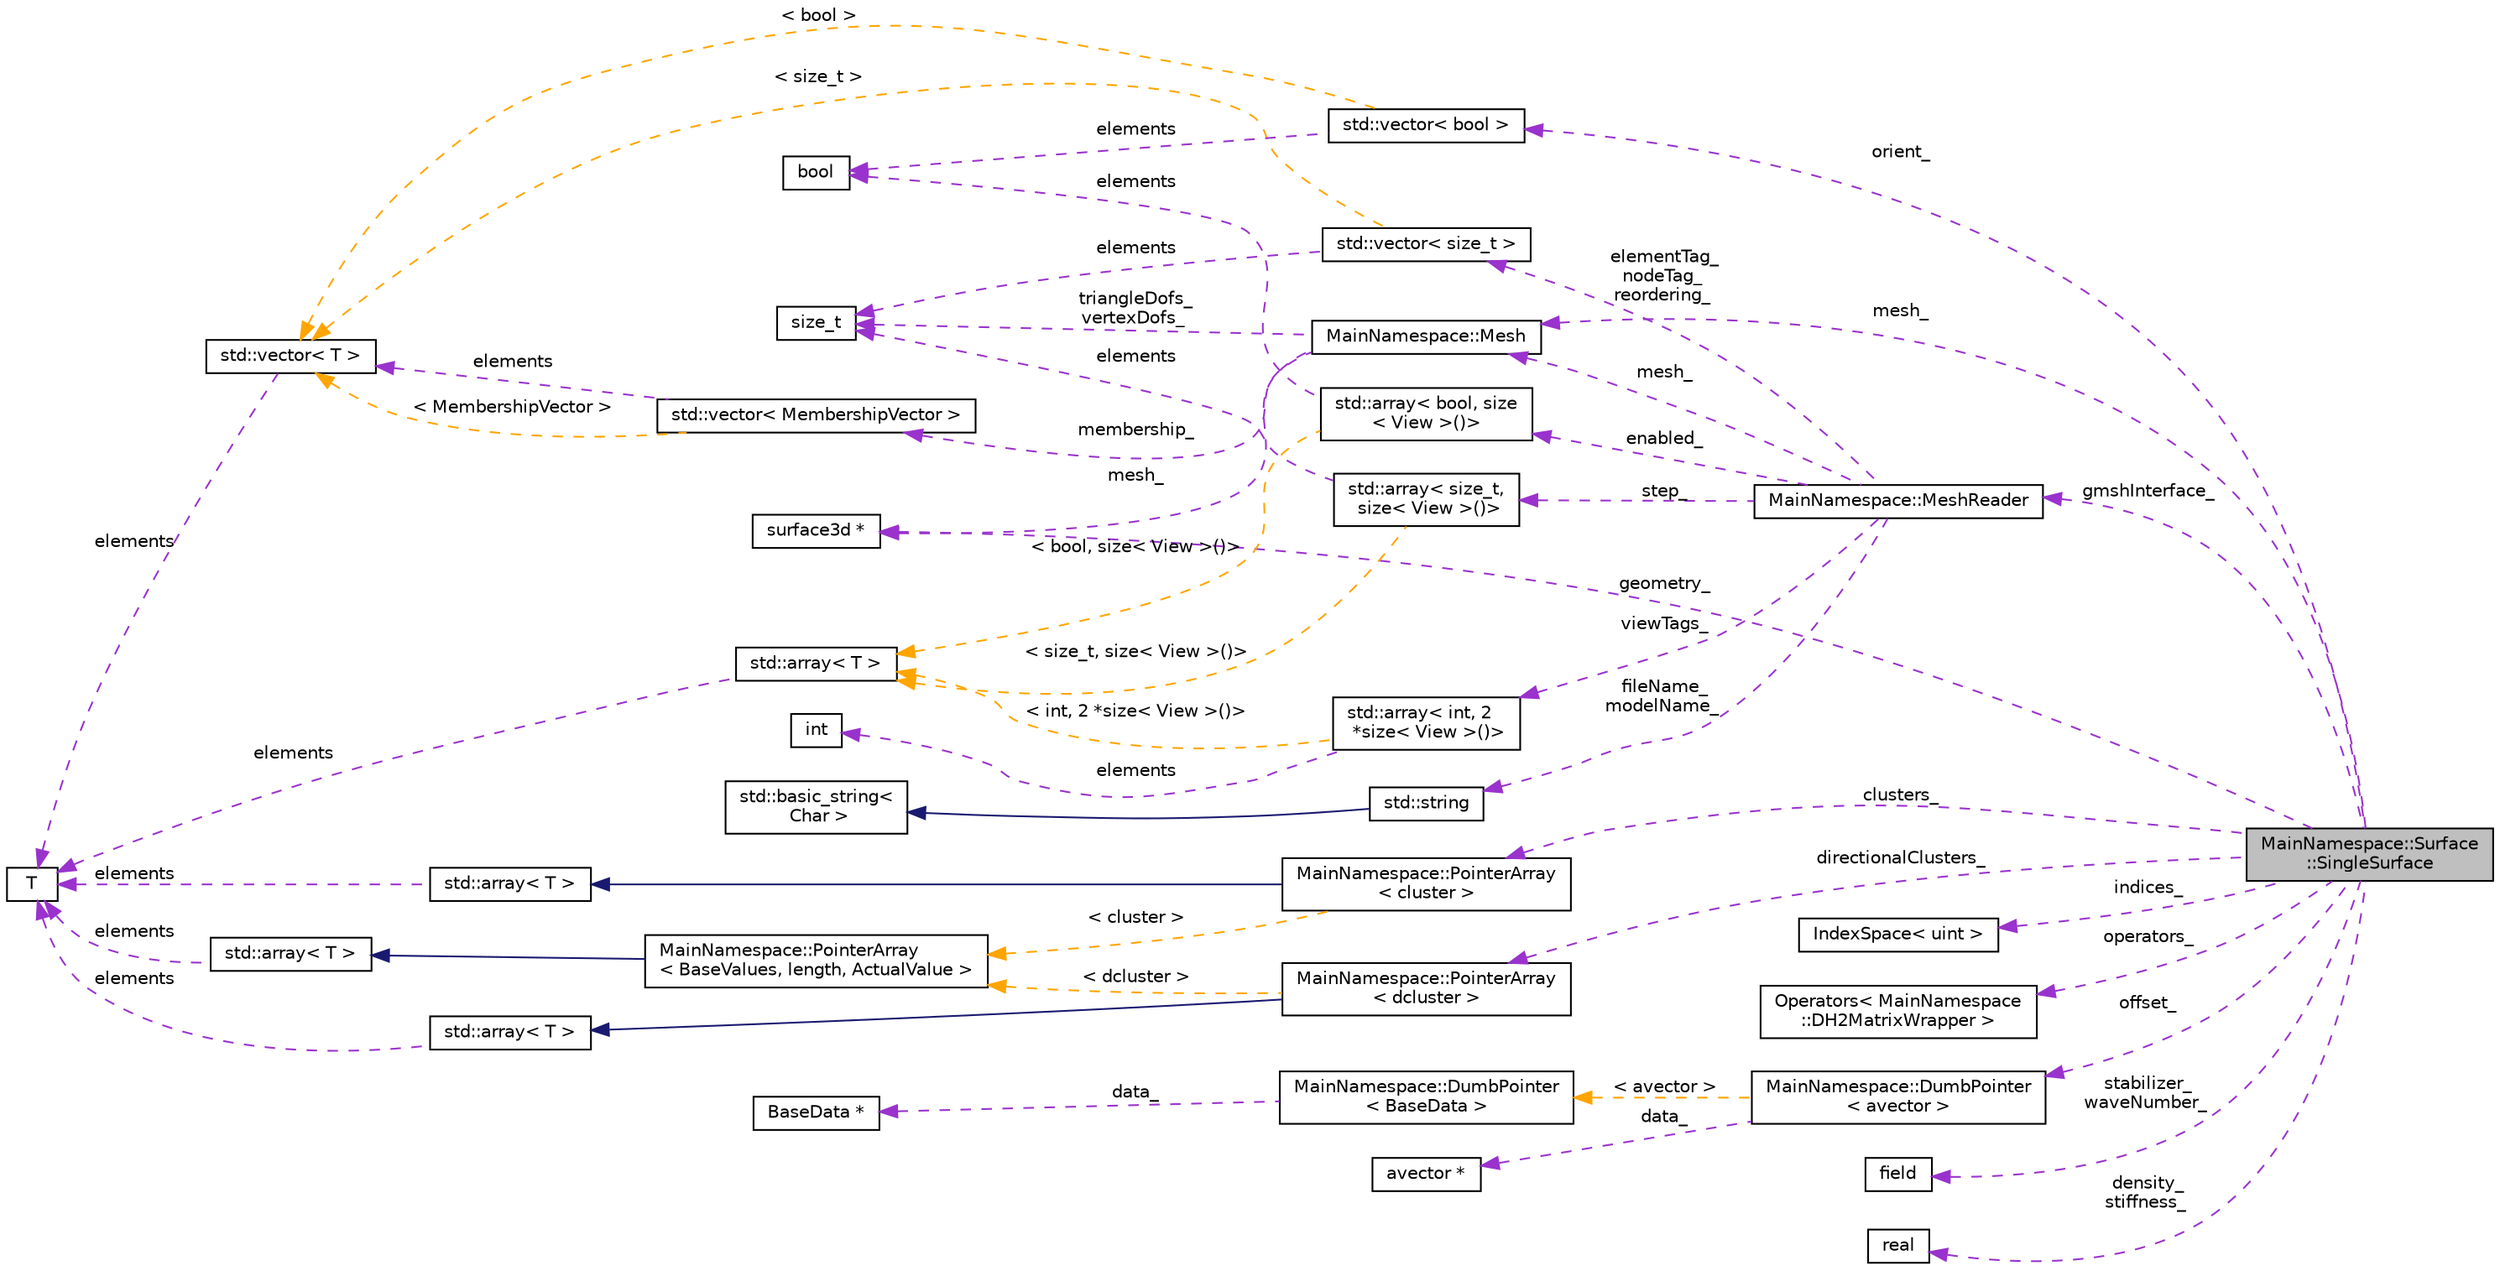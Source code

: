 digraph "MainNamespace::Surface::SingleSurface"
{
 // INTERACTIVE_SVG=YES
 // LATEX_PDF_SIZE
  edge [fontname="Helvetica",fontsize="10",labelfontname="Helvetica",labelfontsize="10"];
  node [fontname="Helvetica",fontsize="10",shape=record];
  rankdir="LR";
  Node1 [label="MainNamespace::Surface\l::SingleSurface",height=0.2,width=0.4,color="black", fillcolor="grey75", style="filled", fontcolor="black",tooltip=" "];
  Node2 -> Node1 [dir="back",color="darkorchid3",fontsize="10",style="dashed",label=" mesh_" ,fontname="Helvetica"];
  Node2 [label="MainNamespace::Mesh",height=0.2,width=0.4,color="black", fillcolor="white", style="filled",URL="$struct_main_namespace_1_1_mesh.html",tooltip=" "];
  Node3 -> Node2 [dir="back",color="darkorchid3",fontsize="10",style="dashed",label=" mesh_" ,fontname="Helvetica"];
  Node3 [label="surface3d *",height=0.2,width=0.4,color="black", fillcolor="white", style="filled",tooltip=" "];
  Node4 -> Node2 [dir="back",color="darkorchid3",fontsize="10",style="dashed",label=" membership_" ,fontname="Helvetica"];
  Node4 [label="std::vector\< MembershipVector \>",height=0.2,width=0.4,color="black", fillcolor="white", style="filled",tooltip=" "];
  Node5 -> Node4 [dir="back",color="darkorchid3",fontsize="10",style="dashed",label=" elements" ,fontname="Helvetica"];
  Node5 [label="std::vector\< T \>",height=0.2,width=0.4,color="black", fillcolor="white", style="filled",tooltip=" "];
  Node6 -> Node5 [dir="back",color="darkorchid3",fontsize="10",style="dashed",label=" elements" ,fontname="Helvetica"];
  Node6 [label="T",height=0.2,width=0.4,color="black", fillcolor="white", style="filled",tooltip=" "];
  Node5 -> Node4 [dir="back",color="orange",fontsize="10",style="dashed",label=" \< MembershipVector \>" ,fontname="Helvetica"];
  Node7 -> Node2 [dir="back",color="darkorchid3",fontsize="10",style="dashed",label=" triangleDofs_\nvertexDofs_" ,fontname="Helvetica"];
  Node7 [label="size_t",height=0.2,width=0.4,color="black", fillcolor="white", style="filled",tooltip=" "];
  Node3 -> Node1 [dir="back",color="darkorchid3",fontsize="10",style="dashed",label=" geometry_" ,fontname="Helvetica"];
  Node8 -> Node1 [dir="back",color="darkorchid3",fontsize="10",style="dashed",label=" orient_" ,fontname="Helvetica"];
  Node8 [label="std::vector\< bool \>",height=0.2,width=0.4,color="black", fillcolor="white", style="filled",tooltip=" "];
  Node9 -> Node8 [dir="back",color="darkorchid3",fontsize="10",style="dashed",label=" elements" ,fontname="Helvetica"];
  Node9 [label="bool",height=0.2,width=0.4,color="black", fillcolor="white", style="filled",tooltip=" "];
  Node5 -> Node8 [dir="back",color="orange",fontsize="10",style="dashed",label=" \< bool \>" ,fontname="Helvetica"];
  Node10 -> Node1 [dir="back",color="darkorchid3",fontsize="10",style="dashed",label=" indices_" ,fontname="Helvetica"];
  Node10 [label="IndexSpace\< uint \>",height=0.2,width=0.4,color="black", fillcolor="white", style="filled",tooltip=" "];
  Node11 -> Node1 [dir="back",color="darkorchid3",fontsize="10",style="dashed",label=" clusters_" ,fontname="Helvetica"];
  Node11 [label="MainNamespace::PointerArray\l\< cluster \>",height=0.2,width=0.4,color="black", fillcolor="white", style="filled",URL="$class_main_namespace_1_1_pointer_array.html",tooltip=" "];
  Node12 -> Node11 [dir="back",color="midnightblue",fontsize="10",style="solid",fontname="Helvetica"];
  Node12 [label="std::array\< T \>",height=0.2,width=0.4,color="black", fillcolor="white", style="filled",tooltip=" "];
  Node6 -> Node12 [dir="back",color="darkorchid3",fontsize="10",style="dashed",label=" elements" ,fontname="Helvetica"];
  Node13 -> Node11 [dir="back",color="orange",fontsize="10",style="dashed",label=" \< cluster \>" ,fontname="Helvetica"];
  Node13 [label="MainNamespace::PointerArray\l\< BaseValues, length, ActualValue \>",height=0.2,width=0.4,color="black", fillcolor="white", style="filled",URL="$class_main_namespace_1_1_pointer_array.html",tooltip=" "];
  Node14 -> Node13 [dir="back",color="midnightblue",fontsize="10",style="solid",fontname="Helvetica"];
  Node14 [label="std::array\< T \>",height=0.2,width=0.4,color="black", fillcolor="white", style="filled",tooltip=" "];
  Node6 -> Node14 [dir="back",color="darkorchid3",fontsize="10",style="dashed",label=" elements" ,fontname="Helvetica"];
  Node15 -> Node1 [dir="back",color="darkorchid3",fontsize="10",style="dashed",label=" directionalClusters_" ,fontname="Helvetica"];
  Node15 [label="MainNamespace::PointerArray\l\< dcluster \>",height=0.2,width=0.4,color="black", fillcolor="white", style="filled",URL="$class_main_namespace_1_1_pointer_array.html",tooltip=" "];
  Node16 -> Node15 [dir="back",color="midnightblue",fontsize="10",style="solid",fontname="Helvetica"];
  Node16 [label="std::array\< T \>",height=0.2,width=0.4,color="black", fillcolor="white", style="filled",tooltip=" "];
  Node6 -> Node16 [dir="back",color="darkorchid3",fontsize="10",style="dashed",label=" elements" ,fontname="Helvetica"];
  Node13 -> Node15 [dir="back",color="orange",fontsize="10",style="dashed",label=" \< dcluster \>" ,fontname="Helvetica"];
  Node17 -> Node1 [dir="back",color="darkorchid3",fontsize="10",style="dashed",label=" operators_" ,fontname="Helvetica"];
  Node17 [label="Operators\< MainNamespace\l::DH2MatrixWrapper \>",height=0.2,width=0.4,color="black", fillcolor="white", style="filled",tooltip=" "];
  Node18 -> Node1 [dir="back",color="darkorchid3",fontsize="10",style="dashed",label=" offset_" ,fontname="Helvetica"];
  Node18 [label="MainNamespace::DumbPointer\l\< avector \>",height=0.2,width=0.4,color="black", fillcolor="white", style="filled",URL="$class_main_namespace_1_1_dumb_pointer.html",tooltip=" "];
  Node19 -> Node18 [dir="back",color="darkorchid3",fontsize="10",style="dashed",label=" data_" ,fontname="Helvetica"];
  Node19 [label="avector *",height=0.2,width=0.4,color="black", fillcolor="white", style="filled",URL="$classavector_01_5.html",tooltip=" "];
  Node20 -> Node18 [dir="back",color="orange",fontsize="10",style="dashed",label=" \< avector \>" ,fontname="Helvetica"];
  Node20 [label="MainNamespace::DumbPointer\l\< BaseData \>",height=0.2,width=0.4,color="black", fillcolor="white", style="filled",URL="$class_main_namespace_1_1_dumb_pointer.html",tooltip=" "];
  Node21 -> Node20 [dir="back",color="darkorchid3",fontsize="10",style="dashed",label=" data_" ,fontname="Helvetica"];
  Node21 [label="BaseData *",height=0.2,width=0.4,color="black", fillcolor="white", style="filled",tooltip=" "];
  Node22 -> Node1 [dir="back",color="darkorchid3",fontsize="10",style="dashed",label=" stabilizer_\nwaveNumber_" ,fontname="Helvetica"];
  Node22 [label="field",height=0.2,width=0.4,color="black", fillcolor="white", style="filled",tooltip=" "];
  Node23 -> Node1 [dir="back",color="darkorchid3",fontsize="10",style="dashed",label=" density_\nstiffness_" ,fontname="Helvetica"];
  Node23 [label="real",height=0.2,width=0.4,color="black", fillcolor="white", style="filled",tooltip=" "];
  Node24 -> Node1 [dir="back",color="darkorchid3",fontsize="10",style="dashed",label=" gmshInterface_" ,fontname="Helvetica"];
  Node24 [label="MainNamespace::MeshReader",height=0.2,width=0.4,color="black", fillcolor="white", style="filled",URL="$class_main_namespace_1_1_mesh_reader.html",tooltip=" "];
  Node25 -> Node24 [dir="back",color="darkorchid3",fontsize="10",style="dashed",label=" fileName_\nmodelName_" ,fontname="Helvetica"];
  Node25 [label="std::string",height=0.2,width=0.4,color="black", fillcolor="white", style="filled",tooltip=" "];
  Node26 -> Node25 [dir="back",color="midnightblue",fontsize="10",style="solid",fontname="Helvetica"];
  Node26 [label="std::basic_string\<\l Char \>",height=0.2,width=0.4,color="black", fillcolor="white", style="filled",tooltip=" "];
  Node2 -> Node24 [dir="back",color="darkorchid3",fontsize="10",style="dashed",label=" mesh_" ,fontname="Helvetica"];
  Node27 -> Node24 [dir="back",color="darkorchid3",fontsize="10",style="dashed",label=" elementTag_\nnodeTag_\nreordering_" ,fontname="Helvetica"];
  Node27 [label="std::vector\< size_t \>",height=0.2,width=0.4,color="black", fillcolor="white", style="filled",tooltip=" "];
  Node7 -> Node27 [dir="back",color="darkorchid3",fontsize="10",style="dashed",label=" elements" ,fontname="Helvetica"];
  Node5 -> Node27 [dir="back",color="orange",fontsize="10",style="dashed",label=" \< size_t \>" ,fontname="Helvetica"];
  Node28 -> Node24 [dir="back",color="darkorchid3",fontsize="10",style="dashed",label=" viewTags_" ,fontname="Helvetica"];
  Node28 [label="std::array\< int, 2\l *size\< View \>()\>",height=0.2,width=0.4,color="black", fillcolor="white", style="filled",tooltip=" "];
  Node29 -> Node28 [dir="back",color="darkorchid3",fontsize="10",style="dashed",label=" elements" ,fontname="Helvetica"];
  Node29 [label="int",height=0.2,width=0.4,color="black", fillcolor="white", style="filled",tooltip=" "];
  Node30 -> Node28 [dir="back",color="orange",fontsize="10",style="dashed",label=" \< int, 2 *size\< View \>()\>" ,fontname="Helvetica"];
  Node30 [label="std::array\< T \>",height=0.2,width=0.4,color="black", fillcolor="white", style="filled",tooltip=" "];
  Node6 -> Node30 [dir="back",color="darkorchid3",fontsize="10",style="dashed",label=" elements" ,fontname="Helvetica"];
  Node31 -> Node24 [dir="back",color="darkorchid3",fontsize="10",style="dashed",label=" enabled_" ,fontname="Helvetica"];
  Node31 [label="std::array\< bool, size\l\< View \>()\>",height=0.2,width=0.4,color="black", fillcolor="white", style="filled",tooltip=" "];
  Node9 -> Node31 [dir="back",color="darkorchid3",fontsize="10",style="dashed",label=" elements" ,fontname="Helvetica"];
  Node30 -> Node31 [dir="back",color="orange",fontsize="10",style="dashed",label=" \< bool, size\< View \>()\>" ,fontname="Helvetica"];
  Node32 -> Node24 [dir="back",color="darkorchid3",fontsize="10",style="dashed",label=" step_" ,fontname="Helvetica"];
  Node32 [label="std::array\< size_t,\l size\< View \>()\>",height=0.2,width=0.4,color="black", fillcolor="white", style="filled",tooltip=" "];
  Node7 -> Node32 [dir="back",color="darkorchid3",fontsize="10",style="dashed",label=" elements" ,fontname="Helvetica"];
  Node30 -> Node32 [dir="back",color="orange",fontsize="10",style="dashed",label=" \< size_t, size\< View \>()\>" ,fontname="Helvetica"];
}
